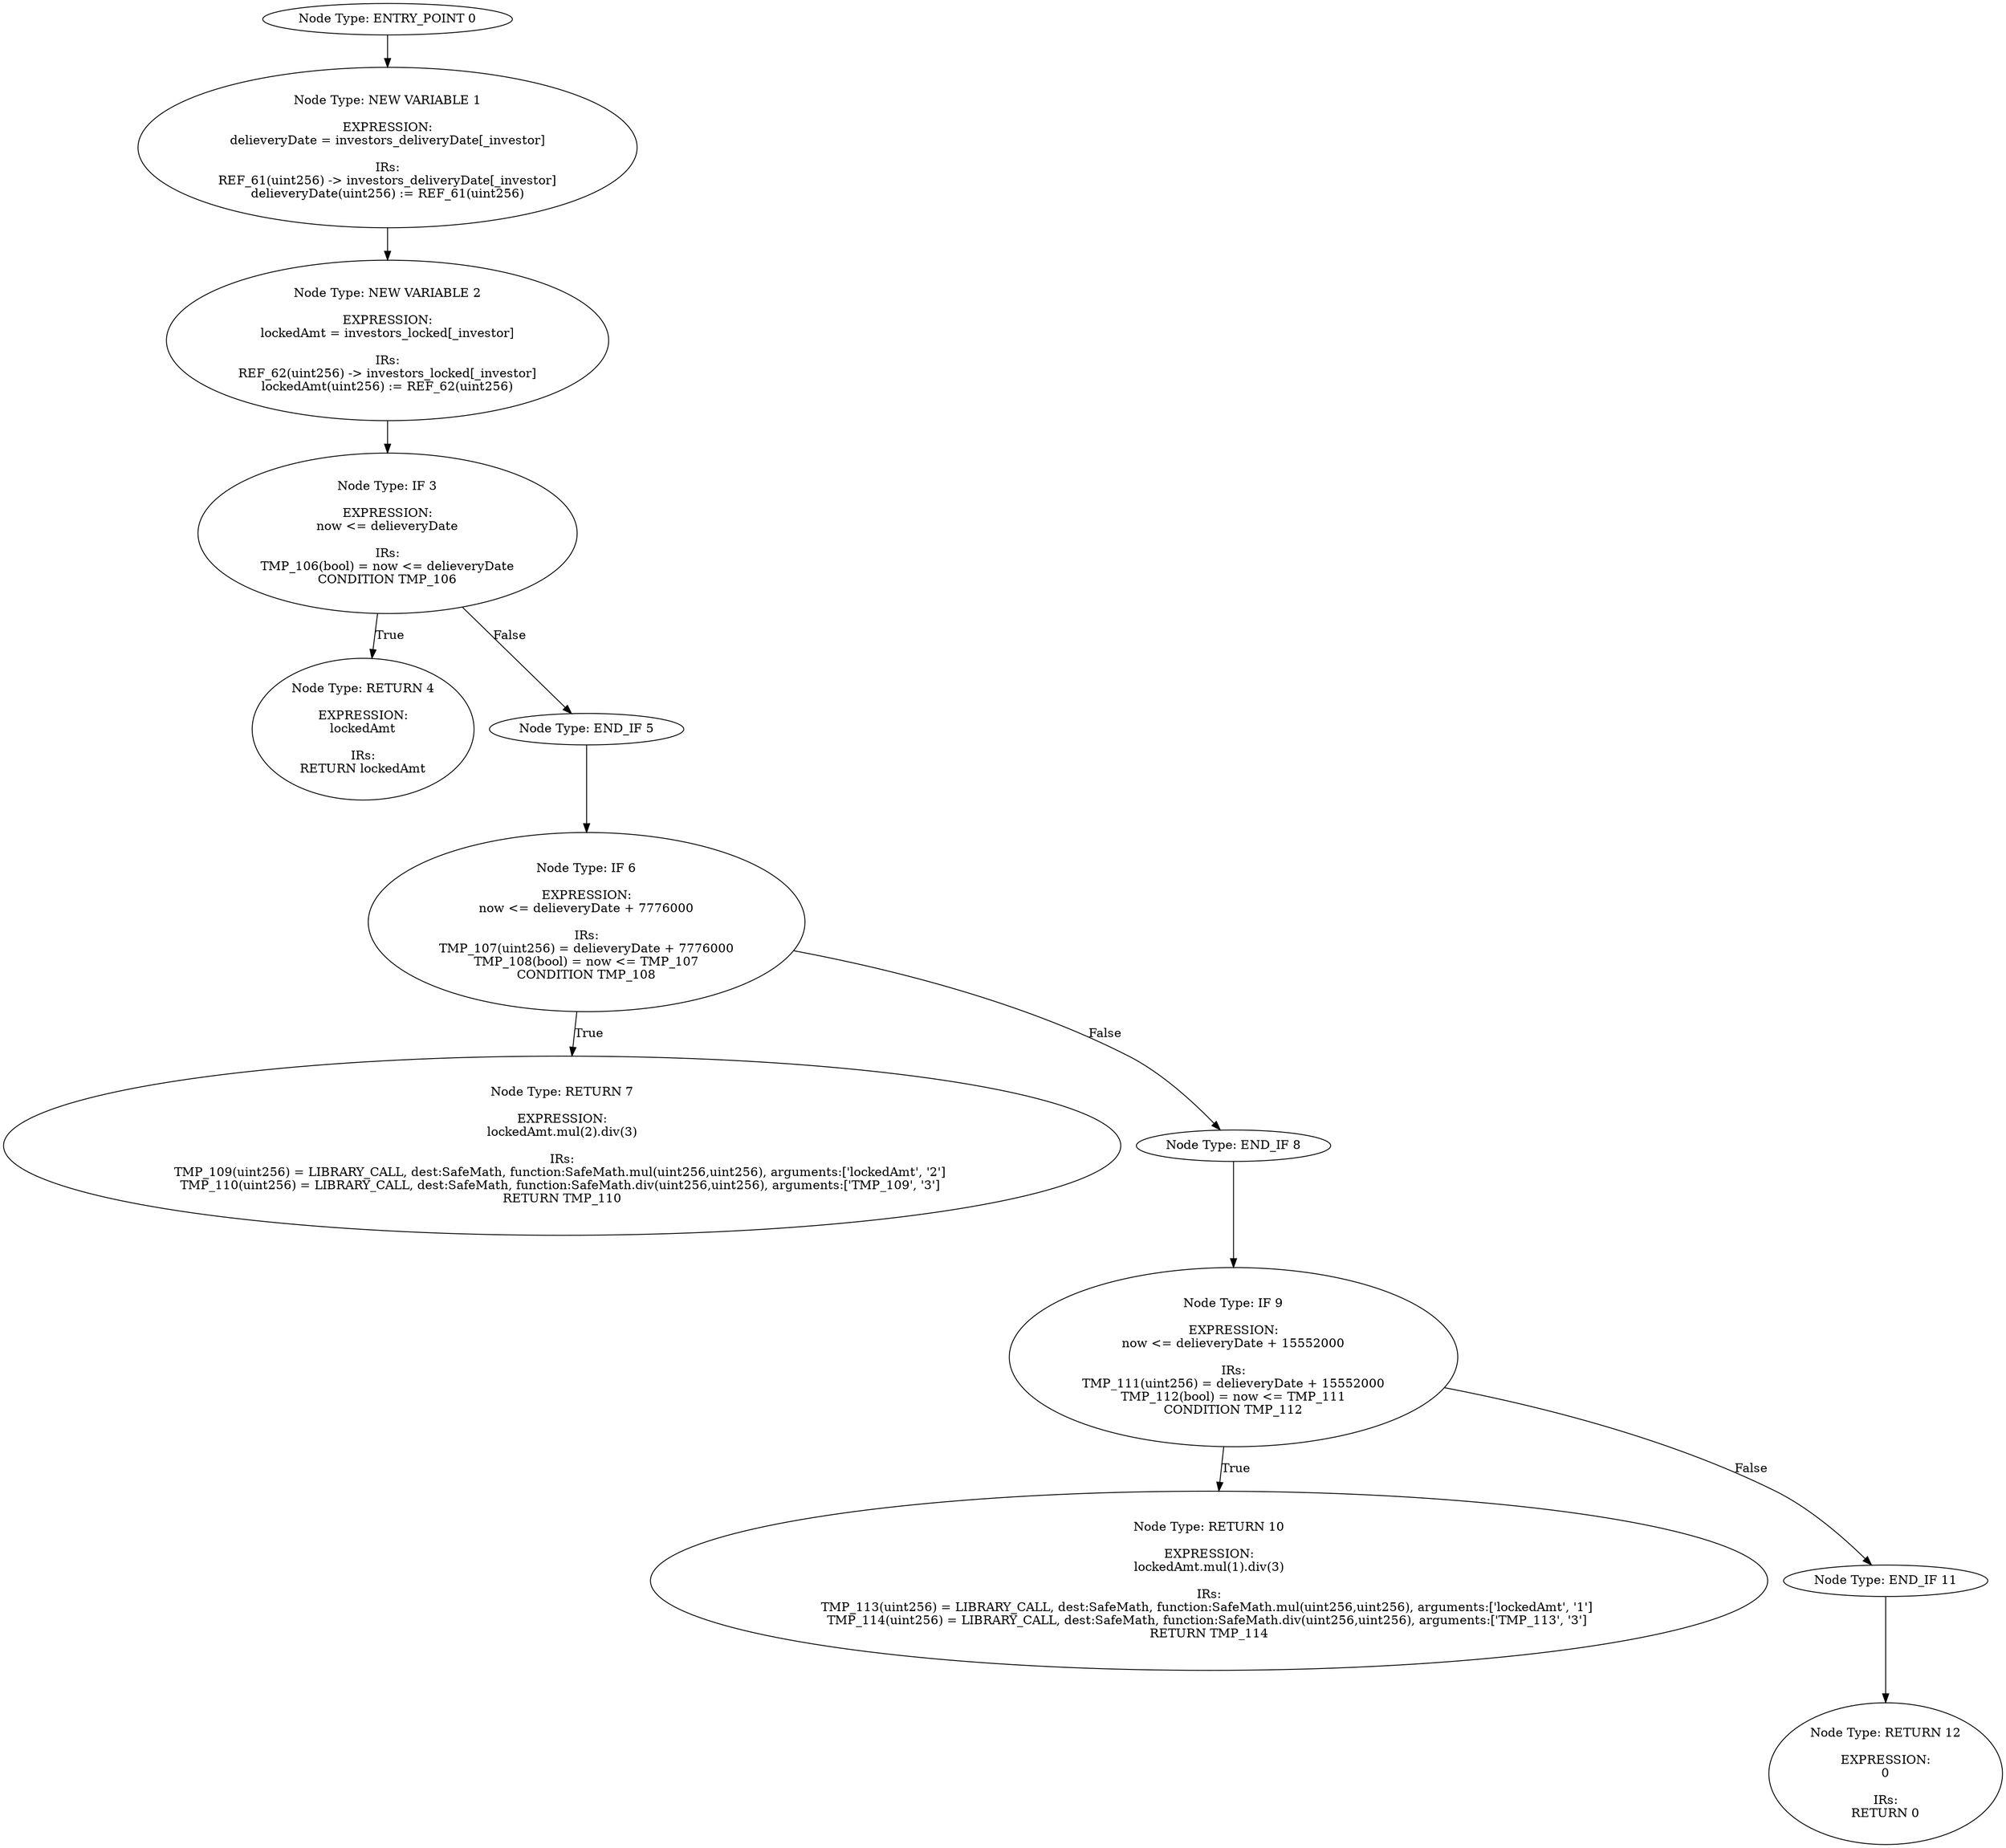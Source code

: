 digraph{
0[label="Node Type: ENTRY_POINT 0
"];
0->1;
1[label="Node Type: NEW VARIABLE 1

EXPRESSION:
delieveryDate = investors_deliveryDate[_investor]

IRs:
REF_61(uint256) -> investors_deliveryDate[_investor]
delieveryDate(uint256) := REF_61(uint256)"];
1->2;
2[label="Node Type: NEW VARIABLE 2

EXPRESSION:
lockedAmt = investors_locked[_investor]

IRs:
REF_62(uint256) -> investors_locked[_investor]
lockedAmt(uint256) := REF_62(uint256)"];
2->3;
3[label="Node Type: IF 3

EXPRESSION:
now <= delieveryDate

IRs:
TMP_106(bool) = now <= delieveryDate
CONDITION TMP_106"];
3->4[label="True"];
3->5[label="False"];
4[label="Node Type: RETURN 4

EXPRESSION:
lockedAmt

IRs:
RETURN lockedAmt"];
5[label="Node Type: END_IF 5
"];
5->6;
6[label="Node Type: IF 6

EXPRESSION:
now <= delieveryDate + 7776000

IRs:
TMP_107(uint256) = delieveryDate + 7776000
TMP_108(bool) = now <= TMP_107
CONDITION TMP_108"];
6->7[label="True"];
6->8[label="False"];
7[label="Node Type: RETURN 7

EXPRESSION:
lockedAmt.mul(2).div(3)

IRs:
TMP_109(uint256) = LIBRARY_CALL, dest:SafeMath, function:SafeMath.mul(uint256,uint256), arguments:['lockedAmt', '2'] 
TMP_110(uint256) = LIBRARY_CALL, dest:SafeMath, function:SafeMath.div(uint256,uint256), arguments:['TMP_109', '3'] 
RETURN TMP_110"];
8[label="Node Type: END_IF 8
"];
8->9;
9[label="Node Type: IF 9

EXPRESSION:
now <= delieveryDate + 15552000

IRs:
TMP_111(uint256) = delieveryDate + 15552000
TMP_112(bool) = now <= TMP_111
CONDITION TMP_112"];
9->10[label="True"];
9->11[label="False"];
10[label="Node Type: RETURN 10

EXPRESSION:
lockedAmt.mul(1).div(3)

IRs:
TMP_113(uint256) = LIBRARY_CALL, dest:SafeMath, function:SafeMath.mul(uint256,uint256), arguments:['lockedAmt', '1'] 
TMP_114(uint256) = LIBRARY_CALL, dest:SafeMath, function:SafeMath.div(uint256,uint256), arguments:['TMP_113', '3'] 
RETURN TMP_114"];
11[label="Node Type: END_IF 11
"];
11->12;
12[label="Node Type: RETURN 12

EXPRESSION:
0

IRs:
RETURN 0"];
}
